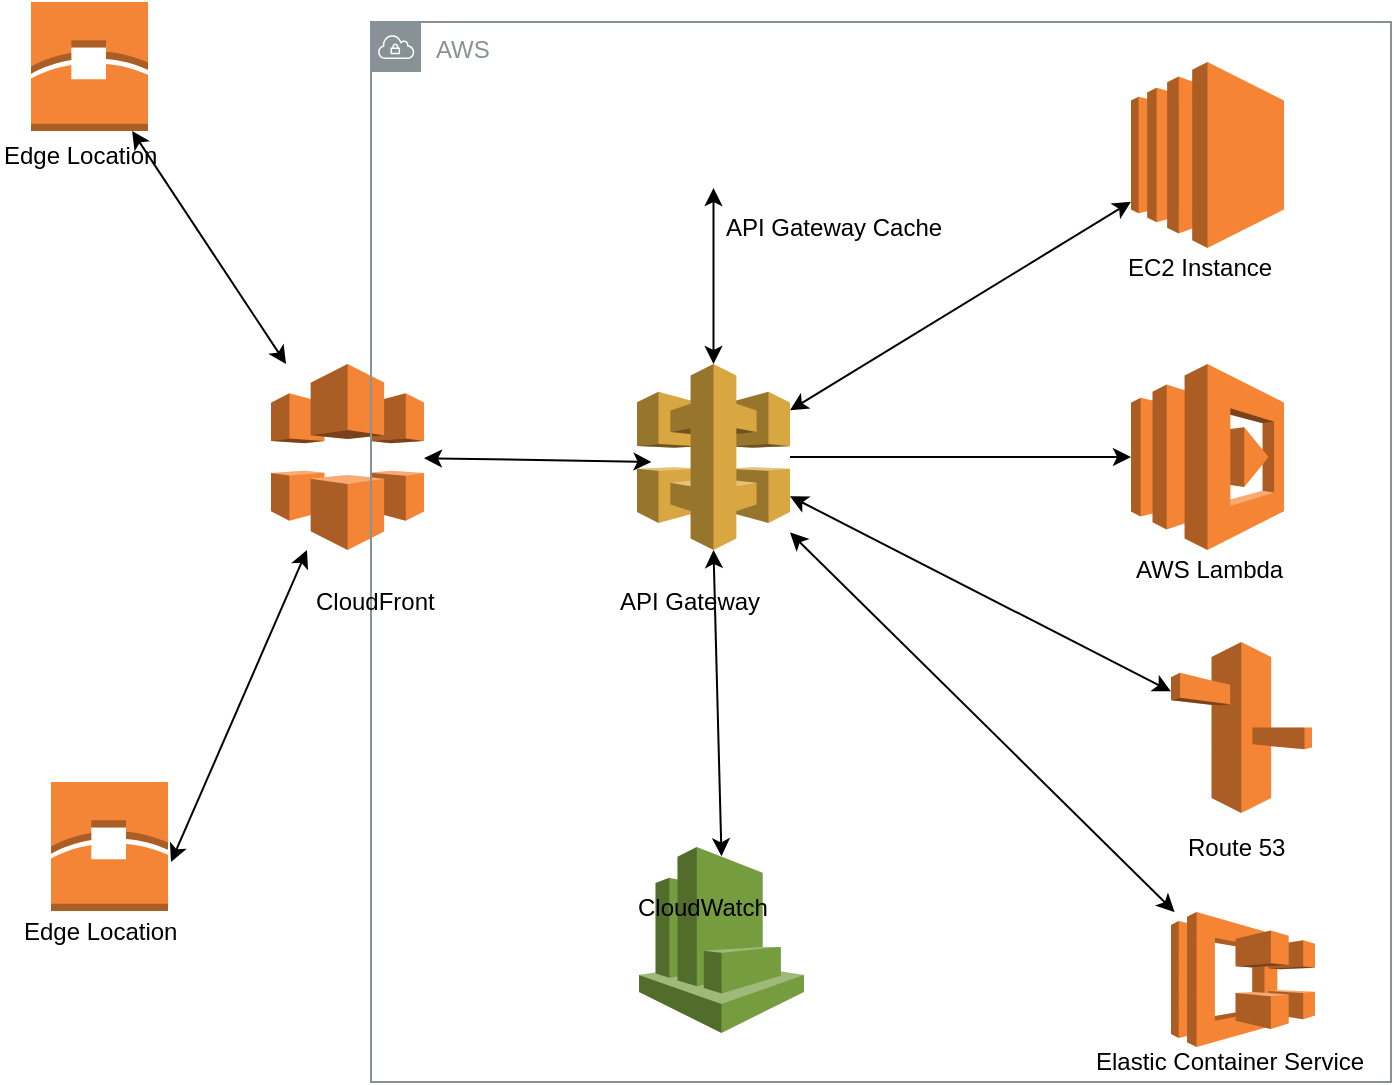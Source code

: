 <mxfile version="11.1.1" type="github"><diagram id="AtiHRtrWkOYFBdTUeB6Y" name="Page-1"><mxGraphModel dx="1043" dy="628" grid="1" gridSize="10" guides="1" tooltips="1" connect="1" arrows="1" fold="1" page="1" pageScale="1" pageWidth="850" pageHeight="1100" math="0" shadow="0"><root><mxCell id="0"/><mxCell id="1" parent="0"/><mxCell id="fczivXFfD_QTNMAld4Pt-1" value="" style="outlineConnect=0;dashed=0;verticalLabelPosition=bottom;verticalAlign=top;align=center;html=1;shape=mxgraph.aws3.cloudfront;fillColor=#F58536;gradientColor=none;" vertex="1" parent="1"><mxGeometry x="205.5" y="251" width="76.5" height="93" as="geometry"/></mxCell><mxCell id="fczivXFfD_QTNMAld4Pt-8" value="AWS" style="outlineConnect=0;gradientColor=none;html=1;whiteSpace=wrap;fontSize=12;fontStyle=0;shape=mxgraph.aws4.group;grIcon=mxgraph.aws4.group_vpc;strokeColor=#879196;fillColor=none;verticalAlign=top;align=left;spacingLeft=30;fontColor=#879196;dashed=0;" vertex="1" parent="1"><mxGeometry x="255.5" y="80" width="510" height="530" as="geometry"/></mxCell><mxCell id="NpXmolT4yariYsL81GEf-5" style="edgeStyle=orthogonalEdgeStyle;rounded=0;orthogonalLoop=1;jettySize=auto;html=1;entryX=0;entryY=0.5;entryDx=0;entryDy=0;entryPerimeter=0;" parent="1" source="NpXmolT4yariYsL81GEf-1" target="NpXmolT4yariYsL81GEf-2" edge="1"><mxGeometry relative="1" as="geometry"/></mxCell><mxCell id="NpXmolT4yariYsL81GEf-1" value="" style="outlineConnect=0;dashed=0;verticalLabelPosition=bottom;verticalAlign=top;align=center;html=1;shape=mxgraph.aws3.api_gateway;fillColor=#D9A741;gradientColor=none;" parent="1" vertex="1"><mxGeometry x="388.5" y="251" width="76.5" height="93" as="geometry"/></mxCell><mxCell id="NpXmolT4yariYsL81GEf-2" value="" style="outlineConnect=0;dashed=0;verticalLabelPosition=bottom;verticalAlign=top;align=center;html=1;shape=mxgraph.aws3.lambda;fillColor=#F58534;gradientColor=none;" parent="1" vertex="1"><mxGeometry x="635.5" y="251" width="76.5" height="93" as="geometry"/></mxCell><mxCell id="NpXmolT4yariYsL81GEf-3" value="" style="outlineConnect=0;dashed=0;verticalLabelPosition=bottom;verticalAlign=top;align=center;html=1;shape=mxgraph.aws3.route_53;fillColor=#F58536;gradientColor=none;" parent="1" vertex="1"><mxGeometry x="655.5" y="390" width="70.5" height="85.5" as="geometry"/></mxCell><mxCell id="NpXmolT4yariYsL81GEf-4" value="" style="outlineConnect=0;dashed=0;verticalLabelPosition=bottom;verticalAlign=top;align=center;html=1;shape=mxgraph.aws3.ec2;fillColor=#F58534;gradientColor=none;" parent="1" vertex="1"><mxGeometry x="635.5" y="100" width="76.5" height="93" as="geometry"/></mxCell><mxCell id="NpXmolT4yariYsL81GEf-6" value="" style="endArrow=classic;startArrow=classic;html=1;" parent="1" source="NpXmolT4yariYsL81GEf-1" target="NpXmolT4yariYsL81GEf-4" edge="1"><mxGeometry width="50" height="50" relative="1" as="geometry"><mxPoint x="535.5" y="260" as="sourcePoint"/><mxPoint x="585.5" y="210" as="targetPoint"/></mxGeometry></mxCell><mxCell id="NpXmolT4yariYsL81GEf-7" value="" style="endArrow=classic;startArrow=classic;html=1;" parent="1" source="NpXmolT4yariYsL81GEf-1" target="NpXmolT4yariYsL81GEf-3" edge="1"><mxGeometry width="50" height="50" relative="1" as="geometry"><mxPoint x="515.5" y="490" as="sourcePoint"/><mxPoint x="565.5" y="440" as="targetPoint"/></mxGeometry></mxCell><mxCell id="NpXmolT4yariYsL81GEf-8" value="" style="outlineConnect=0;dashed=0;verticalLabelPosition=bottom;verticalAlign=top;align=center;html=1;shape=mxgraph.aws3.cloudwatch;fillColor=#759C3E;gradientColor=none;" parent="1" vertex="1"><mxGeometry x="389.5" y="492.5" width="82.5" height="93" as="geometry"/></mxCell><mxCell id="NpXmolT4yariYsL81GEf-9" value="" style="endArrow=classic;startArrow=classic;html=1;entryX=0.5;entryY=1;entryDx=0;entryDy=0;entryPerimeter=0;exitX=0.5;exitY=0.05;exitDx=0;exitDy=0;exitPerimeter=0;" parent="1" source="NpXmolT4yariYsL81GEf-8" target="NpXmolT4yariYsL81GEf-1" edge="1"><mxGeometry width="50" height="50" relative="1" as="geometry"><mxPoint x="335.5" y="420" as="sourcePoint"/><mxPoint x="385.5" y="370" as="targetPoint"/></mxGeometry></mxCell><mxCell id="NpXmolT4yariYsL81GEf-12" value="" style="shape=image;html=1;verticalAlign=top;verticalLabelPosition=bottom;labelBackgroundColor=#ffffff;imageAspect=0;aspect=fixed;image=https://cdn2.iconfinder.com/data/icons/whcompare-isometric-web-hosting-servers/50/database-cache-128.png" parent="1" vertex="1"><mxGeometry x="395.25" y="100" width="63" height="63" as="geometry"/></mxCell><mxCell id="NpXmolT4yariYsL81GEf-13" value="" style="endArrow=classic;startArrow=classic;html=1;entryX=0.5;entryY=1;entryDx=0;entryDy=0;" parent="1" source="NpXmolT4yariYsL81GEf-1" target="NpXmolT4yariYsL81GEf-12" edge="1"><mxGeometry width="50" height="50" relative="1" as="geometry"><mxPoint x="405.5" y="210" as="sourcePoint"/><mxPoint x="455.5" y="160" as="targetPoint"/></mxGeometry></mxCell><mxCell id="fczivXFfD_QTNMAld4Pt-2" value="" style="outlineConnect=0;dashed=0;verticalLabelPosition=bottom;verticalAlign=top;align=center;html=1;shape=mxgraph.aws3.edge_location;fillColor=#F58536;gradientColor=none;" vertex="1" parent="1"><mxGeometry x="95.5" y="460" width="58.5" height="64.5" as="geometry"/></mxCell><mxCell id="fczivXFfD_QTNMAld4Pt-3" value="" style="outlineConnect=0;dashed=0;verticalLabelPosition=bottom;verticalAlign=top;align=center;html=1;shape=mxgraph.aws3.edge_location;fillColor=#F58536;gradientColor=none;" vertex="1" parent="1"><mxGeometry x="85.5" y="70" width="58.5" height="64.5" as="geometry"/></mxCell><mxCell id="fczivXFfD_QTNMAld4Pt-4" value="" style="endArrow=classic;startArrow=classic;html=1;" edge="1" parent="1" source="fczivXFfD_QTNMAld4Pt-3" target="fczivXFfD_QTNMAld4Pt-1"><mxGeometry width="50" height="50" relative="1" as="geometry"><mxPoint x="205.5" y="190" as="sourcePoint"/><mxPoint x="255.5" y="140" as="targetPoint"/></mxGeometry></mxCell><mxCell id="fczivXFfD_QTNMAld4Pt-5" value="" style="endArrow=classic;startArrow=classic;html=1;" edge="1" parent="1" target="fczivXFfD_QTNMAld4Pt-1"><mxGeometry width="50" height="50" relative="1" as="geometry"><mxPoint x="155.5" y="500" as="sourcePoint"/><mxPoint x="195.5" y="450" as="targetPoint"/></mxGeometry></mxCell><mxCell id="fczivXFfD_QTNMAld4Pt-6" value="" style="outlineConnect=0;dashed=0;verticalLabelPosition=bottom;verticalAlign=top;align=center;html=1;shape=mxgraph.aws3.ecs;fillColor=#F58534;gradientColor=none;" vertex="1" parent="1"><mxGeometry x="655.5" y="525" width="72" height="67.5" as="geometry"/></mxCell><mxCell id="fczivXFfD_QTNMAld4Pt-7" value="" style="endArrow=classic;startArrow=classic;html=1;" edge="1" parent="1" source="NpXmolT4yariYsL81GEf-1" target="fczivXFfD_QTNMAld4Pt-6"><mxGeometry width="50" height="50" relative="1" as="geometry"><mxPoint x="545.5" y="530" as="sourcePoint"/><mxPoint x="595.5" y="480" as="targetPoint"/></mxGeometry></mxCell><mxCell id="fczivXFfD_QTNMAld4Pt-10" value="" style="endArrow=classic;startArrow=classic;html=1;entryX=0.275;entryY=0.415;entryDx=0;entryDy=0;entryPerimeter=0;" edge="1" parent="1" source="fczivXFfD_QTNMAld4Pt-1" target="fczivXFfD_QTNMAld4Pt-8"><mxGeometry width="50" height="50" relative="1" as="geometry"><mxPoint x="185.5" y="300" as="sourcePoint"/><mxPoint x="235.5" y="290" as="targetPoint"/></mxGeometry></mxCell><mxCell id="fczivXFfD_QTNMAld4Pt-11" value="Edge Location" style="text;html=1;resizable=0;points=[];autosize=1;align=left;verticalAlign=top;spacingTop=-4;" vertex="1" parent="1"><mxGeometry x="80" y="524.5" width="90" height="20" as="geometry"/></mxCell><mxCell id="fczivXFfD_QTNMAld4Pt-12" value="Edge Location" style="text;html=1;resizable=0;points=[];autosize=1;align=left;verticalAlign=top;spacingTop=-4;" vertex="1" parent="1"><mxGeometry x="70" y="136.5" width="90" height="20" as="geometry"/></mxCell><mxCell id="fczivXFfD_QTNMAld4Pt-13" value="CloudFront" style="text;html=1;resizable=0;points=[];autosize=1;align=left;verticalAlign=top;spacingTop=-4;" vertex="1" parent="1"><mxGeometry x="225.5" y="360" width="70" height="20" as="geometry"/></mxCell><mxCell id="fczivXFfD_QTNMAld4Pt-14" value="API Gateway" style="text;html=1;resizable=0;points=[];autosize=1;align=left;verticalAlign=top;spacingTop=-4;" vertex="1" parent="1"><mxGeometry x="378" y="360" width="90" height="20" as="geometry"/></mxCell><mxCell id="fczivXFfD_QTNMAld4Pt-15" value="CloudWatch" style="text;html=1;resizable=0;points=[];autosize=1;align=left;verticalAlign=top;spacingTop=-4;" vertex="1" parent="1"><mxGeometry x="387" y="513" width="80" height="20" as="geometry"/></mxCell><mxCell id="fczivXFfD_QTNMAld4Pt-16" value="API Gateway Cache" style="text;html=1;resizable=0;points=[];autosize=1;align=left;verticalAlign=top;spacingTop=-4;" vertex="1" parent="1"><mxGeometry x="430.5" y="173" width="120" height="20" as="geometry"/></mxCell><mxCell id="fczivXFfD_QTNMAld4Pt-18" value="Elastic Container Service&amp;nbsp;" style="text;html=1;resizable=0;points=[];autosize=1;align=left;verticalAlign=top;spacingTop=-4;" vertex="1" parent="1"><mxGeometry x="615.5" y="590" width="150" height="20" as="geometry"/></mxCell><mxCell id="fczivXFfD_QTNMAld4Pt-19" value="Route 53" style="text;html=1;resizable=0;points=[];autosize=1;align=left;verticalAlign=top;spacingTop=-4;" vertex="1" parent="1"><mxGeometry x="661.5" y="482.5" width="60" height="20" as="geometry"/></mxCell><mxCell id="fczivXFfD_QTNMAld4Pt-20" value="AWS Lambda&amp;nbsp;" style="text;html=1;resizable=0;points=[];autosize=1;align=left;verticalAlign=top;spacingTop=-4;" vertex="1" parent="1"><mxGeometry x="636" y="344" width="90" height="20" as="geometry"/></mxCell><mxCell id="fczivXFfD_QTNMAld4Pt-21" value="EC2 Instance&amp;nbsp;" style="text;html=1;resizable=0;points=[];autosize=1;align=left;verticalAlign=top;spacingTop=-4;" vertex="1" parent="1"><mxGeometry x="631.5" y="193" width="90" height="20" as="geometry"/></mxCell></root></mxGraphModel></diagram></mxfile>